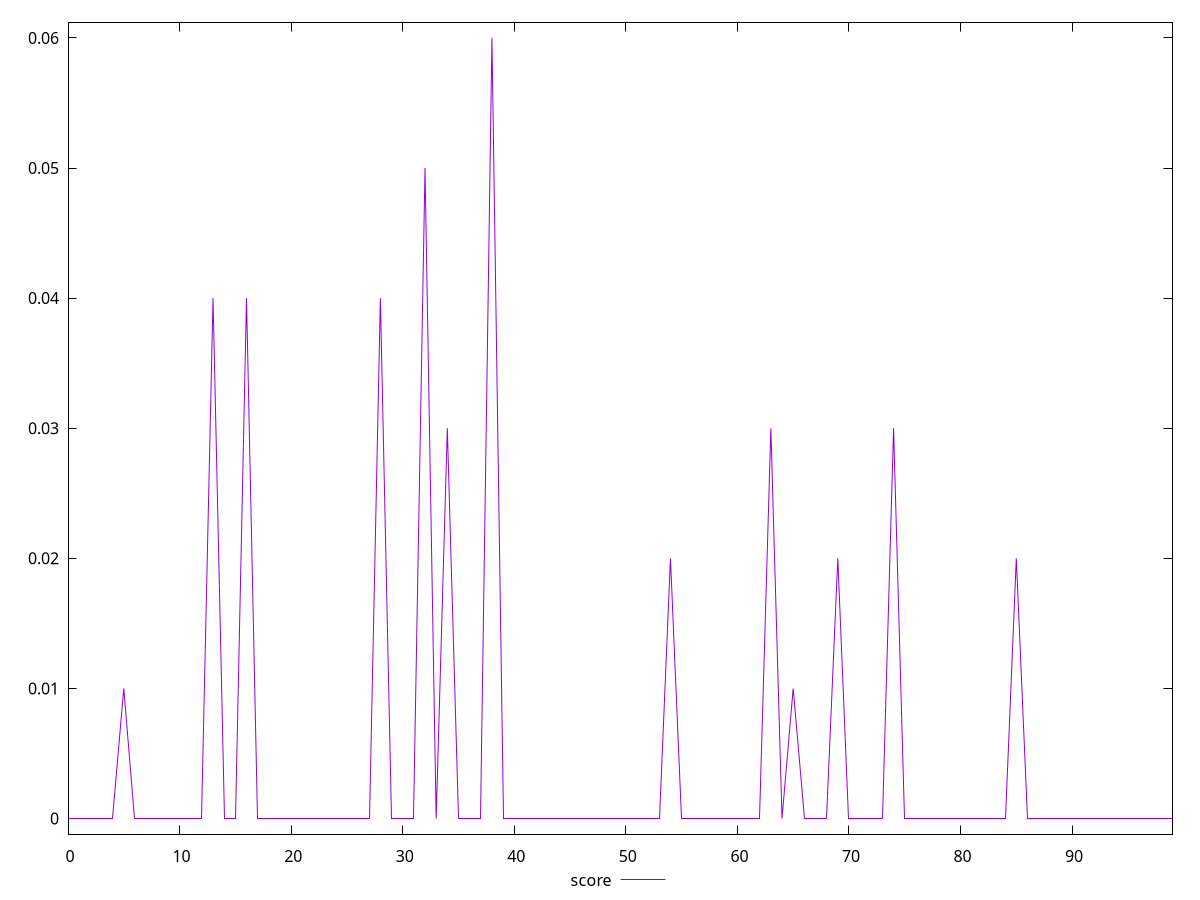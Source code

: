 reset

$score <<EOF
0 0
1 0
2 0
3 0
4 0
5 0.01
6 0
7 0
8 0
9 0
10 0
11 0
12 0
13 0.04
14 0
15 0
16 0.04
17 0
18 0
19 0
20 0
21 0
22 0
23 0
24 0
25 0
26 0
27 0
28 0.04
29 0
30 0
31 0
32 0.05
33 0
34 0.03
35 0
36 0
37 0
38 0.06
39 0
40 0
41 0
42 0
43 0
44 0
45 0
46 0
47 0
48 0
49 0
50 0
51 0
52 0
53 0
54 0.02
55 0
56 0
57 0
58 0
59 0
60 0
61 0
62 0
63 0.03
64 0
65 0.01
66 0
67 0
68 0
69 0.02
70 0
71 0
72 0
73 0
74 0.03
75 0
76 0
77 0
78 0
79 0
80 0
81 0
82 0
83 0
84 0
85 0.02
86 0
87 0
88 0
89 0
90 0
91 0
92 0
93 0
94 0
95 0
96 0
97 0
98 0
99 0
EOF

set key outside below
set xrange [0:99]
set yrange [-0.0012:0.0612]
set trange [-0.0012:0.0612]
set terminal svg size 640, 500 enhanced background rgb 'white'
set output "reports/report_00027_2021-02-24T12-40-31.850Z/uses-text-compression/samples/music/score/values.svg"

plot $score title "score" with line

reset
